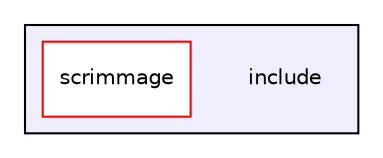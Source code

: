 digraph "/root/scrimmage/scrimmage/include" {
  compound=true
  node [ fontsize="10", fontname="Helvetica"];
  edge [ labelfontsize="10", labelfontname="Helvetica"];
  subgraph clusterdir_d44c64559bbebec7f509842c48db8b23 {
    graph [ bgcolor="#eeeeff", pencolor="black", label="" URL="dir_d44c64559bbebec7f509842c48db8b23.html"];
    dir_d44c64559bbebec7f509842c48db8b23 [shape=plaintext label="include"];
    dir_ecf48bde53b2430882a9b9ec48e1b42d [shape=box label="scrimmage" color="red" fillcolor="white" style="filled" URL="dir_ecf48bde53b2430882a9b9ec48e1b42d.html"];
  }
}

